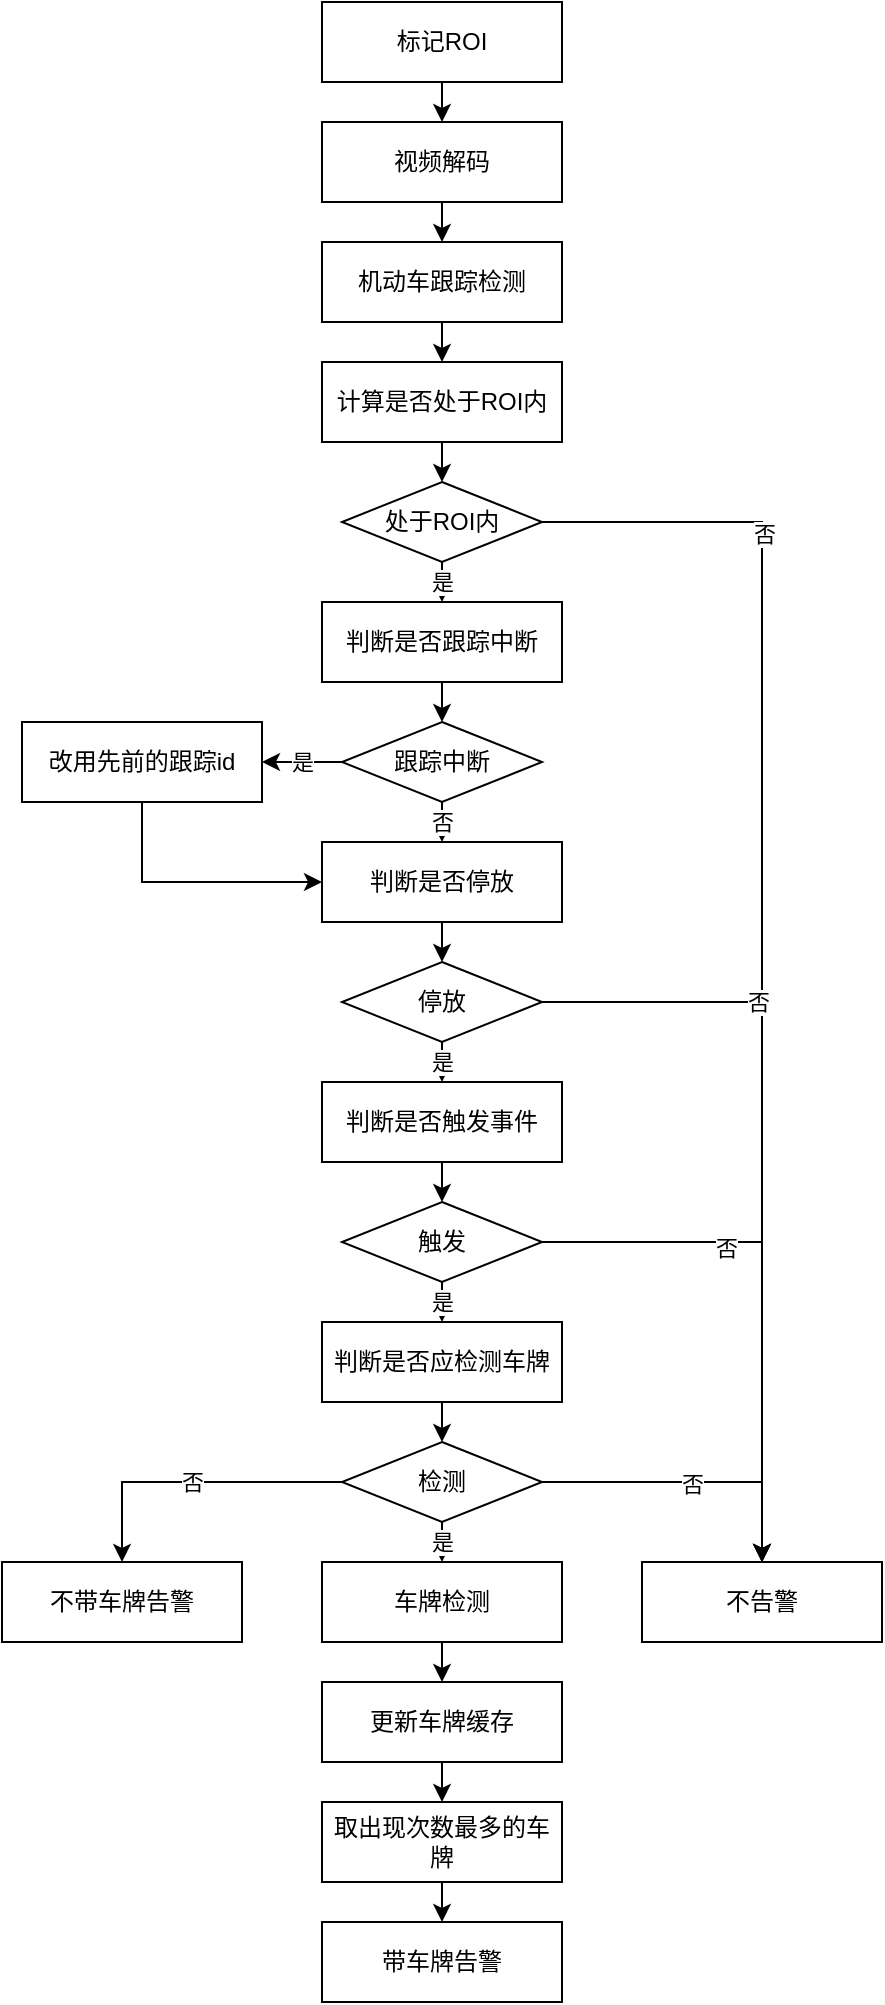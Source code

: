 <mxfile version="14.2.9" type="github"><diagram id="GO54N0G0ksIuc_KZciDU" name="Page-1"><mxGraphModel dx="1693" dy="985" grid="0" gridSize="10" guides="1" tooltips="1" connect="1" arrows="1" fold="1" page="1" pageScale="1" pageWidth="1169" pageHeight="1654" math="0" shadow="0"><root><mxCell id="0"/><mxCell id="1" parent="0"/><mxCell id="pH731kTaKlXcVzQn7r0q-21" style="edgeStyle=orthogonalEdgeStyle;rounded=0;orthogonalLoop=1;jettySize=auto;html=1;exitX=0.5;exitY=1;exitDx=0;exitDy=0;entryX=0.5;entryY=0;entryDx=0;entryDy=0;" edge="1" parent="1" source="pH731kTaKlXcVzQn7r0q-1" target="pH731kTaKlXcVzQn7r0q-2"><mxGeometry relative="1" as="geometry"><Array as="points"><mxPoint x="400" y="60"/><mxPoint x="400" y="60"/></Array></mxGeometry></mxCell><mxCell id="pH731kTaKlXcVzQn7r0q-1" value="标记ROI" style="rounded=0;whiteSpace=wrap;html=1;" vertex="1" parent="1"><mxGeometry x="340" y="10" width="120" height="40" as="geometry"/></mxCell><mxCell id="pH731kTaKlXcVzQn7r0q-22" style="edgeStyle=orthogonalEdgeStyle;rounded=0;orthogonalLoop=1;jettySize=auto;html=1;exitX=0.5;exitY=1;exitDx=0;exitDy=0;entryX=0.5;entryY=0;entryDx=0;entryDy=0;" edge="1" parent="1" source="pH731kTaKlXcVzQn7r0q-2" target="pH731kTaKlXcVzQn7r0q-3"><mxGeometry relative="1" as="geometry"/></mxCell><mxCell id="pH731kTaKlXcVzQn7r0q-2" value="视频解码" style="rounded=0;whiteSpace=wrap;html=1;" vertex="1" parent="1"><mxGeometry x="340" y="70" width="120" height="40" as="geometry"/></mxCell><mxCell id="pH731kTaKlXcVzQn7r0q-23" style="edgeStyle=orthogonalEdgeStyle;rounded=0;orthogonalLoop=1;jettySize=auto;html=1;exitX=0.5;exitY=1;exitDx=0;exitDy=0;entryX=0.5;entryY=0;entryDx=0;entryDy=0;" edge="1" parent="1" source="pH731kTaKlXcVzQn7r0q-3" target="pH731kTaKlXcVzQn7r0q-4"><mxGeometry relative="1" as="geometry"/></mxCell><mxCell id="pH731kTaKlXcVzQn7r0q-3" value="机动车跟踪检测" style="rounded=0;whiteSpace=wrap;html=1;" vertex="1" parent="1"><mxGeometry x="340" y="130" width="120" height="40" as="geometry"/></mxCell><mxCell id="pH731kTaKlXcVzQn7r0q-24" style="edgeStyle=orthogonalEdgeStyle;rounded=0;orthogonalLoop=1;jettySize=auto;html=1;exitX=0.5;exitY=1;exitDx=0;exitDy=0;entryX=0.5;entryY=0;entryDx=0;entryDy=0;" edge="1" parent="1" source="pH731kTaKlXcVzQn7r0q-4" target="pH731kTaKlXcVzQn7r0q-5"><mxGeometry relative="1" as="geometry"/></mxCell><mxCell id="pH731kTaKlXcVzQn7r0q-4" value="计算是否处于ROI内" style="rounded=0;whiteSpace=wrap;html=1;" vertex="1" parent="1"><mxGeometry x="340" y="190" width="120" height="40" as="geometry"/></mxCell><mxCell id="pH731kTaKlXcVzQn7r0q-25" value="是" style="edgeStyle=orthogonalEdgeStyle;rounded=0;orthogonalLoop=1;jettySize=auto;html=1;exitX=0.5;exitY=1;exitDx=0;exitDy=0;entryX=0.5;entryY=0;entryDx=0;entryDy=0;" edge="1" parent="1" source="pH731kTaKlXcVzQn7r0q-5" target="pH731kTaKlXcVzQn7r0q-6"><mxGeometry relative="1" as="geometry"/></mxCell><mxCell id="pH731kTaKlXcVzQn7r0q-27" style="edgeStyle=orthogonalEdgeStyle;rounded=0;orthogonalLoop=1;jettySize=auto;html=1;exitX=1;exitY=0.5;exitDx=0;exitDy=0;entryX=0.5;entryY=0;entryDx=0;entryDy=0;" edge="1" parent="1" source="pH731kTaKlXcVzQn7r0q-5" target="pH731kTaKlXcVzQn7r0q-26"><mxGeometry relative="1" as="geometry"/></mxCell><mxCell id="pH731kTaKlXcVzQn7r0q-45" value="否" style="edgeLabel;html=1;align=center;verticalAlign=middle;resizable=0;points=[];" vertex="1" connectable="0" parent="pH731kTaKlXcVzQn7r0q-27"><mxGeometry x="-0.631" y="1" relative="1" as="geometry"><mxPoint as="offset"/></mxGeometry></mxCell><mxCell id="pH731kTaKlXcVzQn7r0q-5" value="&lt;span&gt;处于ROI内&lt;/span&gt;" style="rhombus;whiteSpace=wrap;html=1;" vertex="1" parent="1"><mxGeometry x="350" y="250" width="100" height="40" as="geometry"/></mxCell><mxCell id="pH731kTaKlXcVzQn7r0q-28" style="edgeStyle=orthogonalEdgeStyle;rounded=0;orthogonalLoop=1;jettySize=auto;html=1;exitX=0.5;exitY=1;exitDx=0;exitDy=0;entryX=0.5;entryY=0;entryDx=0;entryDy=0;" edge="1" parent="1" source="pH731kTaKlXcVzQn7r0q-6" target="pH731kTaKlXcVzQn7r0q-7"><mxGeometry relative="1" as="geometry"/></mxCell><mxCell id="pH731kTaKlXcVzQn7r0q-6" value="判断是否跟踪中断" style="rounded=0;whiteSpace=wrap;html=1;" vertex="1" parent="1"><mxGeometry x="340" y="310" width="120" height="40" as="geometry"/></mxCell><mxCell id="pH731kTaKlXcVzQn7r0q-29" value="是" style="edgeStyle=orthogonalEdgeStyle;rounded=0;orthogonalLoop=1;jettySize=auto;html=1;exitX=0;exitY=0.5;exitDx=0;exitDy=0;entryX=1;entryY=0.5;entryDx=0;entryDy=0;" edge="1" parent="1" source="pH731kTaKlXcVzQn7r0q-7" target="pH731kTaKlXcVzQn7r0q-14"><mxGeometry relative="1" as="geometry"/></mxCell><mxCell id="pH731kTaKlXcVzQn7r0q-31" value="否" style="edgeStyle=orthogonalEdgeStyle;rounded=0;orthogonalLoop=1;jettySize=auto;html=1;exitX=0.5;exitY=1;exitDx=0;exitDy=0;entryX=0.5;entryY=0;entryDx=0;entryDy=0;" edge="1" parent="1" source="pH731kTaKlXcVzQn7r0q-7" target="pH731kTaKlXcVzQn7r0q-8"><mxGeometry relative="1" as="geometry"/></mxCell><mxCell id="pH731kTaKlXcVzQn7r0q-7" value="跟踪中断" style="rhombus;whiteSpace=wrap;html=1;" vertex="1" parent="1"><mxGeometry x="350" y="370" width="100" height="40" as="geometry"/></mxCell><mxCell id="pH731kTaKlXcVzQn7r0q-32" style="edgeStyle=orthogonalEdgeStyle;rounded=0;orthogonalLoop=1;jettySize=auto;html=1;exitX=0.5;exitY=1;exitDx=0;exitDy=0;entryX=0.5;entryY=0;entryDx=0;entryDy=0;" edge="1" parent="1" source="pH731kTaKlXcVzQn7r0q-8" target="pH731kTaKlXcVzQn7r0q-9"><mxGeometry relative="1" as="geometry"/></mxCell><mxCell id="pH731kTaKlXcVzQn7r0q-8" value="判断是否停放" style="rounded=0;whiteSpace=wrap;html=1;" vertex="1" parent="1"><mxGeometry x="340" y="430" width="120" height="40" as="geometry"/></mxCell><mxCell id="pH731kTaKlXcVzQn7r0q-33" value="是" style="edgeStyle=orthogonalEdgeStyle;rounded=0;orthogonalLoop=1;jettySize=auto;html=1;exitX=0.5;exitY=1;exitDx=0;exitDy=0;entryX=0.5;entryY=0;entryDx=0;entryDy=0;" edge="1" parent="1" source="pH731kTaKlXcVzQn7r0q-9" target="pH731kTaKlXcVzQn7r0q-10"><mxGeometry relative="1" as="geometry"/></mxCell><mxCell id="pH731kTaKlXcVzQn7r0q-43" style="edgeStyle=orthogonalEdgeStyle;rounded=0;orthogonalLoop=1;jettySize=auto;html=1;exitX=1;exitY=0.5;exitDx=0;exitDy=0;entryX=0.5;entryY=0;entryDx=0;entryDy=0;" edge="1" parent="1" source="pH731kTaKlXcVzQn7r0q-9" target="pH731kTaKlXcVzQn7r0q-26"><mxGeometry relative="1" as="geometry"/></mxCell><mxCell id="pH731kTaKlXcVzQn7r0q-46" value="否" style="edgeLabel;html=1;align=center;verticalAlign=middle;resizable=0;points=[];" vertex="1" connectable="0" parent="pH731kTaKlXcVzQn7r0q-43"><mxGeometry x="-0.449" relative="1" as="geometry"><mxPoint as="offset"/></mxGeometry></mxCell><mxCell id="pH731kTaKlXcVzQn7r0q-9" value="停放" style="rhombus;whiteSpace=wrap;html=1;" vertex="1" parent="1"><mxGeometry x="350" y="490" width="100" height="40" as="geometry"/></mxCell><mxCell id="pH731kTaKlXcVzQn7r0q-34" style="edgeStyle=orthogonalEdgeStyle;rounded=0;orthogonalLoop=1;jettySize=auto;html=1;exitX=0.5;exitY=1;exitDx=0;exitDy=0;entryX=0.5;entryY=0;entryDx=0;entryDy=0;" edge="1" parent="1" source="pH731kTaKlXcVzQn7r0q-10" target="pH731kTaKlXcVzQn7r0q-11"><mxGeometry relative="1" as="geometry"/></mxCell><mxCell id="pH731kTaKlXcVzQn7r0q-10" value="判断是否触发事件" style="rounded=0;whiteSpace=wrap;html=1;" vertex="1" parent="1"><mxGeometry x="340" y="550" width="120" height="40" as="geometry"/></mxCell><mxCell id="pH731kTaKlXcVzQn7r0q-35" value="是" style="edgeStyle=orthogonalEdgeStyle;rounded=0;orthogonalLoop=1;jettySize=auto;html=1;exitX=0.5;exitY=1;exitDx=0;exitDy=0;entryX=0.5;entryY=0;entryDx=0;entryDy=0;" edge="1" parent="1" source="pH731kTaKlXcVzQn7r0q-11" target="pH731kTaKlXcVzQn7r0q-12"><mxGeometry relative="1" as="geometry"/></mxCell><mxCell id="pH731kTaKlXcVzQn7r0q-44" style="edgeStyle=orthogonalEdgeStyle;rounded=0;orthogonalLoop=1;jettySize=auto;html=1;exitX=1;exitY=0.5;exitDx=0;exitDy=0;entryX=0.5;entryY=0;entryDx=0;entryDy=0;" edge="1" parent="1" source="pH731kTaKlXcVzQn7r0q-11" target="pH731kTaKlXcVzQn7r0q-26"><mxGeometry relative="1" as="geometry"/></mxCell><mxCell id="pH731kTaKlXcVzQn7r0q-47" value="否" style="edgeLabel;html=1;align=center;verticalAlign=middle;resizable=0;points=[];" vertex="1" connectable="0" parent="pH731kTaKlXcVzQn7r0q-44"><mxGeometry x="-0.318" y="-3" relative="1" as="geometry"><mxPoint as="offset"/></mxGeometry></mxCell><mxCell id="pH731kTaKlXcVzQn7r0q-11" value="触发" style="rhombus;whiteSpace=wrap;html=1;" vertex="1" parent="1"><mxGeometry x="350" y="610" width="100" height="40" as="geometry"/></mxCell><mxCell id="pH731kTaKlXcVzQn7r0q-36" style="edgeStyle=orthogonalEdgeStyle;rounded=0;orthogonalLoop=1;jettySize=auto;html=1;exitX=0.5;exitY=1;exitDx=0;exitDy=0;entryX=0.5;entryY=0;entryDx=0;entryDy=0;" edge="1" parent="1" source="pH731kTaKlXcVzQn7r0q-12" target="pH731kTaKlXcVzQn7r0q-13"><mxGeometry relative="1" as="geometry"/></mxCell><mxCell id="pH731kTaKlXcVzQn7r0q-12" value="判断是否应检测车牌" style="rounded=0;whiteSpace=wrap;html=1;" vertex="1" parent="1"><mxGeometry x="340" y="670" width="120" height="40" as="geometry"/></mxCell><mxCell id="pH731kTaKlXcVzQn7r0q-37" value="是" style="edgeStyle=orthogonalEdgeStyle;rounded=0;orthogonalLoop=1;jettySize=auto;html=1;exitX=0.5;exitY=1;exitDx=0;exitDy=0;entryX=0.5;entryY=0;entryDx=0;entryDy=0;" edge="1" parent="1" source="pH731kTaKlXcVzQn7r0q-13" target="pH731kTaKlXcVzQn7r0q-19"><mxGeometry relative="1" as="geometry"><mxPoint x="400" y="790" as="targetPoint"/></mxGeometry></mxCell><mxCell id="pH731kTaKlXcVzQn7r0q-48" style="edgeStyle=orthogonalEdgeStyle;rounded=0;orthogonalLoop=1;jettySize=auto;html=1;exitX=1;exitY=0.5;exitDx=0;exitDy=0;entryX=0.5;entryY=0;entryDx=0;entryDy=0;" edge="1" parent="1" source="pH731kTaKlXcVzQn7r0q-13" target="pH731kTaKlXcVzQn7r0q-26"><mxGeometry relative="1" as="geometry"><mxPoint x="660" y="820" as="targetPoint"/></mxGeometry></mxCell><mxCell id="pH731kTaKlXcVzQn7r0q-49" value="否" style="edgeLabel;html=1;align=center;verticalAlign=middle;resizable=0;points=[];" vertex="1" connectable="0" parent="pH731kTaKlXcVzQn7r0q-48"><mxGeometry x="0.002" y="-1" relative="1" as="geometry"><mxPoint as="offset"/></mxGeometry></mxCell><mxCell id="pH731kTaKlXcVzQn7r0q-13" value="检测" style="rhombus;whiteSpace=wrap;html=1;" vertex="1" parent="1"><mxGeometry x="350" y="730" width="100" height="40" as="geometry"/></mxCell><mxCell id="pH731kTaKlXcVzQn7r0q-30" style="edgeStyle=orthogonalEdgeStyle;rounded=0;orthogonalLoop=1;jettySize=auto;html=1;exitX=0.5;exitY=1;exitDx=0;exitDy=0;entryX=0;entryY=0.5;entryDx=0;entryDy=0;" edge="1" parent="1" source="pH731kTaKlXcVzQn7r0q-14" target="pH731kTaKlXcVzQn7r0q-8"><mxGeometry relative="1" as="geometry"/></mxCell><mxCell id="pH731kTaKlXcVzQn7r0q-14" value="改用先前的跟踪id" style="rounded=0;whiteSpace=wrap;html=1;" vertex="1" parent="1"><mxGeometry x="190" y="370" width="120" height="40" as="geometry"/></mxCell><mxCell id="pH731kTaKlXcVzQn7r0q-54" value="否" style="edgeStyle=orthogonalEdgeStyle;rounded=0;orthogonalLoop=1;jettySize=auto;html=1;exitX=0;exitY=0.5;exitDx=0;exitDy=0;entryX=0.5;entryY=0;entryDx=0;entryDy=0;" edge="1" parent="1" source="pH731kTaKlXcVzQn7r0q-13" target="pH731kTaKlXcVzQn7r0q-53"><mxGeometry relative="1" as="geometry"><mxPoint x="350" y="870" as="sourcePoint"/></mxGeometry></mxCell><mxCell id="pH731kTaKlXcVzQn7r0q-55" style="edgeStyle=orthogonalEdgeStyle;rounded=0;orthogonalLoop=1;jettySize=auto;html=1;exitX=0.5;exitY=1;exitDx=0;exitDy=0;entryX=0.5;entryY=0;entryDx=0;entryDy=0;" edge="1" parent="1" source="pH731kTaKlXcVzQn7r0q-17" target="pH731kTaKlXcVzQn7r0q-42"><mxGeometry relative="1" as="geometry"/></mxCell><mxCell id="pH731kTaKlXcVzQn7r0q-17" value="更新车牌缓存" style="rounded=0;whiteSpace=wrap;html=1;" vertex="1" parent="1"><mxGeometry x="340" y="850" width="120" height="40" as="geometry"/></mxCell><mxCell id="pH731kTaKlXcVzQn7r0q-40" style="edgeStyle=orthogonalEdgeStyle;rounded=0;orthogonalLoop=1;jettySize=auto;html=1;exitX=0.5;exitY=1;exitDx=0;exitDy=0;entryX=0.5;entryY=0;entryDx=0;entryDy=0;" edge="1" parent="1" source="pH731kTaKlXcVzQn7r0q-19" target="pH731kTaKlXcVzQn7r0q-17"><mxGeometry relative="1" as="geometry"/></mxCell><mxCell id="pH731kTaKlXcVzQn7r0q-19" value="车牌检测" style="rounded=0;whiteSpace=wrap;html=1;" vertex="1" parent="1"><mxGeometry x="340" y="790" width="120" height="40" as="geometry"/></mxCell><mxCell id="pH731kTaKlXcVzQn7r0q-26" value="不告警" style="rounded=0;whiteSpace=wrap;html=1;" vertex="1" parent="1"><mxGeometry x="500" y="790" width="120" height="40" as="geometry"/></mxCell><mxCell id="pH731kTaKlXcVzQn7r0q-52" style="edgeStyle=orthogonalEdgeStyle;rounded=0;orthogonalLoop=1;jettySize=auto;html=1;exitX=0.5;exitY=1;exitDx=0;exitDy=0;entryX=0.5;entryY=0;entryDx=0;entryDy=0;" edge="1" parent="1" source="pH731kTaKlXcVzQn7r0q-42" target="pH731kTaKlXcVzQn7r0q-51"><mxGeometry relative="1" as="geometry"/></mxCell><mxCell id="pH731kTaKlXcVzQn7r0q-42" value="取出现次数最多的车牌" style="rounded=0;whiteSpace=wrap;html=1;" vertex="1" parent="1"><mxGeometry x="340" y="910" width="120" height="40" as="geometry"/></mxCell><mxCell id="pH731kTaKlXcVzQn7r0q-51" value="带车牌告警" style="rounded=0;whiteSpace=wrap;html=1;" vertex="1" parent="1"><mxGeometry x="340" y="970" width="120" height="40" as="geometry"/></mxCell><mxCell id="pH731kTaKlXcVzQn7r0q-53" value="不带车牌告警" style="rounded=0;whiteSpace=wrap;html=1;" vertex="1" parent="1"><mxGeometry x="180" y="790" width="120" height="40" as="geometry"/></mxCell></root></mxGraphModel></diagram></mxfile>
